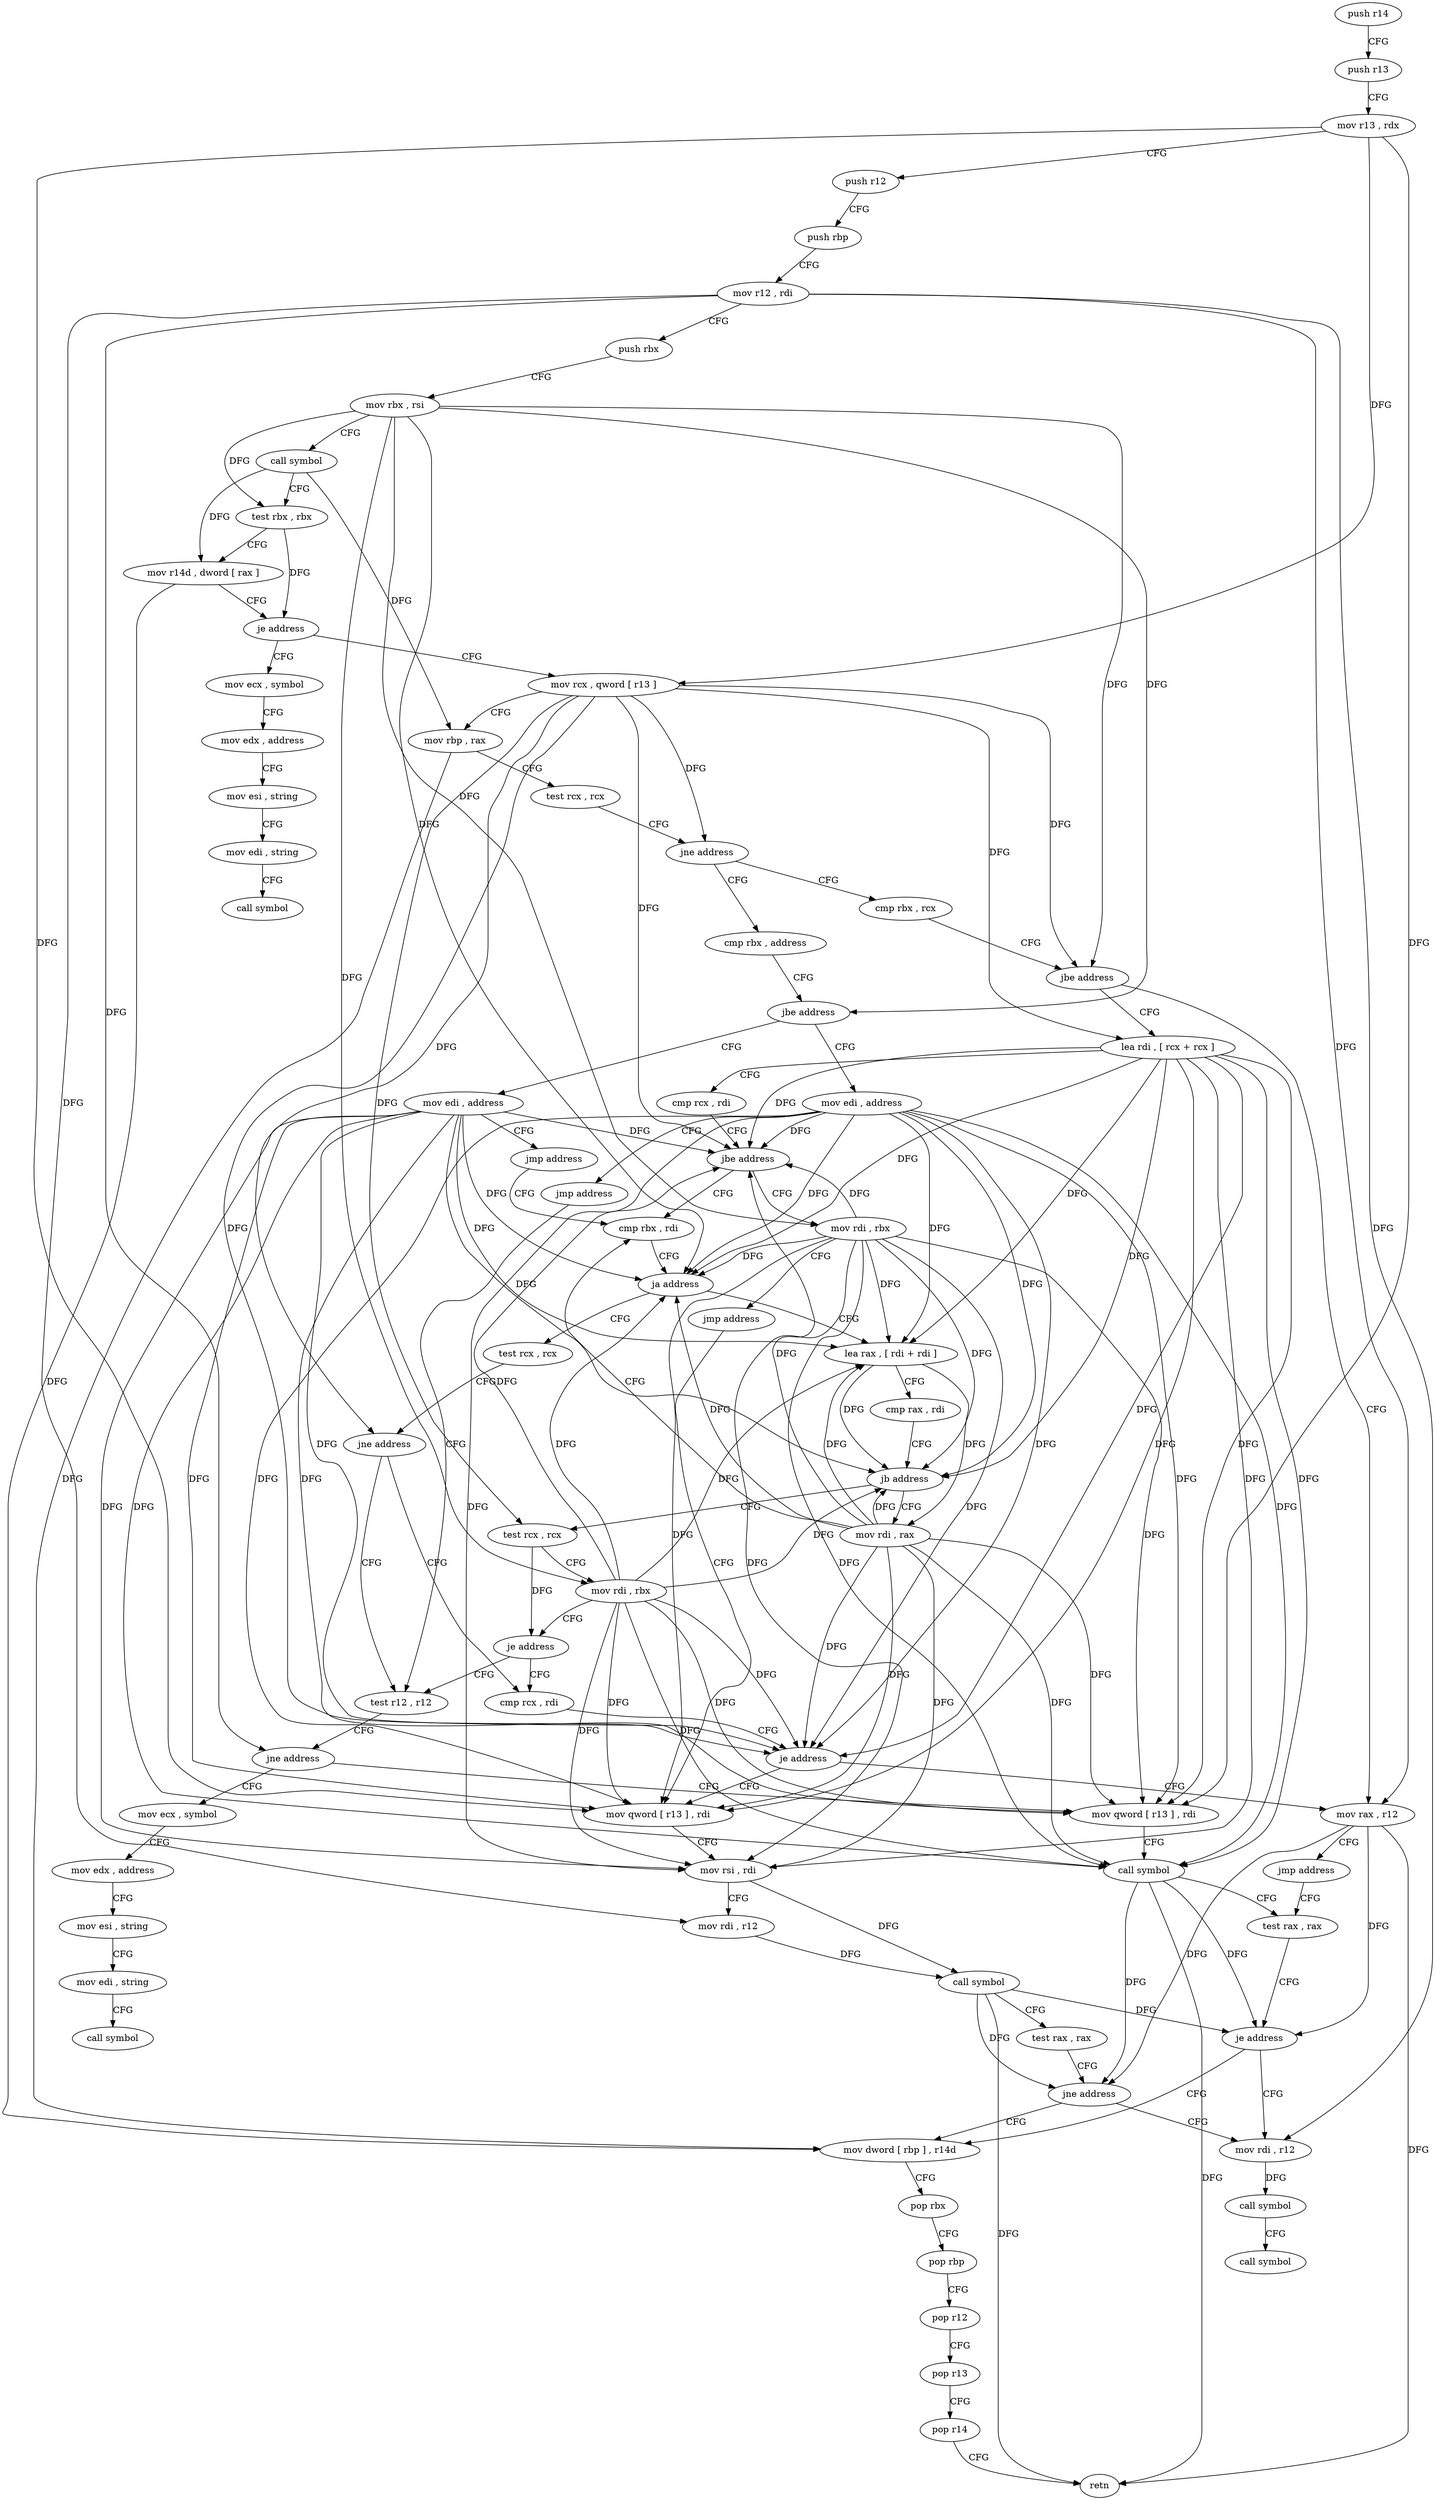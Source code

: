 digraph "func" {
"4285440" [label = "push r14" ]
"4285442" [label = "push r13" ]
"4285444" [label = "mov r13 , rdx" ]
"4285447" [label = "push r12" ]
"4285449" [label = "push rbp" ]
"4285450" [label = "mov r12 , rdi" ]
"4285453" [label = "push rbx" ]
"4285454" [label = "mov rbx , rsi" ]
"4285457" [label = "call symbol" ]
"4285462" [label = "test rbx , rbx" ]
"4285465" [label = "mov r14d , dword [ rax ]" ]
"4285468" [label = "je address" ]
"4285678" [label = "mov ecx , symbol" ]
"4285474" [label = "mov rcx , qword [ r13 ]" ]
"4285683" [label = "mov edx , address" ]
"4285688" [label = "mov esi , string" ]
"4285693" [label = "mov edi , string" ]
"4285698" [label = "call symbol" ]
"4285478" [label = "mov rbp , rax" ]
"4285481" [label = "test rcx , rcx" ]
"4285484" [label = "jne address" ]
"4285568" [label = "cmp rbx , rcx" ]
"4285486" [label = "cmp rbx , address" ]
"4285571" [label = "jbe address" ]
"4285592" [label = "mov rax , r12" ]
"4285573" [label = "lea rdi , [ rcx + rcx ]" ]
"4285490" [label = "jbe address" ]
"4285646" [label = "mov edi , address" ]
"4285496" [label = "mov edi , address" ]
"4285595" [label = "jmp address" ]
"4285540" [label = "test rax , rax" ]
"4285577" [label = "cmp rcx , rdi" ]
"4285580" [label = "jbe address" ]
"4285516" [label = "cmp rbx , rdi" ]
"4285582" [label = "mov rdi , rbx" ]
"4285651" [label = "jmp address" ]
"4285526" [label = "test r12 , r12" ]
"4285501" [label = "jmp address" ]
"4285543" [label = "je address" ]
"4285633" [label = "mov rdi , r12" ]
"4285545" [label = "mov dword [ rbp ] , r14d" ]
"4285519" [label = "ja address" ]
"4285504" [label = "lea rax , [ rdi + rdi ]" ]
"4285521" [label = "test rcx , rcx" ]
"4285585" [label = "jmp address" ]
"4285613" [label = "mov qword [ r13 ] , rdi" ]
"4285529" [label = "jne address" ]
"4285653" [label = "mov ecx , symbol" ]
"4285531" [label = "mov qword [ r13 ] , rdi" ]
"4285636" [label = "call symbol" ]
"4285641" [label = "call symbol" ]
"4285549" [label = "pop rbx" ]
"4285550" [label = "pop rbp" ]
"4285551" [label = "pop r12" ]
"4285553" [label = "pop r13" ]
"4285555" [label = "pop r14" ]
"4285557" [label = "retn" ]
"4285508" [label = "cmp rax , rdi" ]
"4285511" [label = "jb address" ]
"4285600" [label = "test rcx , rcx" ]
"4285513" [label = "mov rdi , rax" ]
"4285524" [label = "jne address" ]
"4285608" [label = "cmp rcx , rdi" ]
"4285617" [label = "mov rsi , rdi" ]
"4285620" [label = "mov rdi , r12" ]
"4285623" [label = "call symbol" ]
"4285628" [label = "test rax , rax" ]
"4285631" [label = "jne address" ]
"4285658" [label = "mov edx , address" ]
"4285663" [label = "mov esi , string" ]
"4285668" [label = "mov edi , string" ]
"4285673" [label = "call symbol" ]
"4285535" [label = "call symbol" ]
"4285603" [label = "mov rdi , rbx" ]
"4285606" [label = "je address" ]
"4285611" [label = "je address" ]
"4285440" -> "4285442" [ label = "CFG" ]
"4285442" -> "4285444" [ label = "CFG" ]
"4285444" -> "4285447" [ label = "CFG" ]
"4285444" -> "4285474" [ label = "DFG" ]
"4285444" -> "4285613" [ label = "DFG" ]
"4285444" -> "4285531" [ label = "DFG" ]
"4285447" -> "4285449" [ label = "CFG" ]
"4285449" -> "4285450" [ label = "CFG" ]
"4285450" -> "4285453" [ label = "CFG" ]
"4285450" -> "4285592" [ label = "DFG" ]
"4285450" -> "4285529" [ label = "DFG" ]
"4285450" -> "4285633" [ label = "DFG" ]
"4285450" -> "4285620" [ label = "DFG" ]
"4285453" -> "4285454" [ label = "CFG" ]
"4285454" -> "4285457" [ label = "CFG" ]
"4285454" -> "4285462" [ label = "DFG" ]
"4285454" -> "4285571" [ label = "DFG" ]
"4285454" -> "4285490" [ label = "DFG" ]
"4285454" -> "4285519" [ label = "DFG" ]
"4285454" -> "4285582" [ label = "DFG" ]
"4285454" -> "4285603" [ label = "DFG" ]
"4285457" -> "4285462" [ label = "CFG" ]
"4285457" -> "4285465" [ label = "DFG" ]
"4285457" -> "4285478" [ label = "DFG" ]
"4285462" -> "4285465" [ label = "CFG" ]
"4285462" -> "4285468" [ label = "DFG" ]
"4285465" -> "4285468" [ label = "CFG" ]
"4285465" -> "4285545" [ label = "DFG" ]
"4285468" -> "4285678" [ label = "CFG" ]
"4285468" -> "4285474" [ label = "CFG" ]
"4285678" -> "4285683" [ label = "CFG" ]
"4285474" -> "4285478" [ label = "CFG" ]
"4285474" -> "4285484" [ label = "DFG" ]
"4285474" -> "4285571" [ label = "DFG" ]
"4285474" -> "4285573" [ label = "DFG" ]
"4285474" -> "4285580" [ label = "DFG" ]
"4285474" -> "4285524" [ label = "DFG" ]
"4285474" -> "4285600" [ label = "DFG" ]
"4285474" -> "4285611" [ label = "DFG" ]
"4285683" -> "4285688" [ label = "CFG" ]
"4285688" -> "4285693" [ label = "CFG" ]
"4285693" -> "4285698" [ label = "CFG" ]
"4285478" -> "4285481" [ label = "CFG" ]
"4285478" -> "4285545" [ label = "DFG" ]
"4285481" -> "4285484" [ label = "CFG" ]
"4285484" -> "4285568" [ label = "CFG" ]
"4285484" -> "4285486" [ label = "CFG" ]
"4285568" -> "4285571" [ label = "CFG" ]
"4285486" -> "4285490" [ label = "CFG" ]
"4285571" -> "4285592" [ label = "CFG" ]
"4285571" -> "4285573" [ label = "CFG" ]
"4285592" -> "4285595" [ label = "CFG" ]
"4285592" -> "4285543" [ label = "DFG" ]
"4285592" -> "4285557" [ label = "DFG" ]
"4285592" -> "4285631" [ label = "DFG" ]
"4285573" -> "4285577" [ label = "CFG" ]
"4285573" -> "4285580" [ label = "DFG" ]
"4285573" -> "4285519" [ label = "DFG" ]
"4285573" -> "4285504" [ label = "DFG" ]
"4285573" -> "4285511" [ label = "DFG" ]
"4285573" -> "4285613" [ label = "DFG" ]
"4285573" -> "4285617" [ label = "DFG" ]
"4285573" -> "4285531" [ label = "DFG" ]
"4285573" -> "4285535" [ label = "DFG" ]
"4285573" -> "4285611" [ label = "DFG" ]
"4285490" -> "4285646" [ label = "CFG" ]
"4285490" -> "4285496" [ label = "CFG" ]
"4285646" -> "4285651" [ label = "CFG" ]
"4285646" -> "4285580" [ label = "DFG" ]
"4285646" -> "4285519" [ label = "DFG" ]
"4285646" -> "4285504" [ label = "DFG" ]
"4285646" -> "4285511" [ label = "DFG" ]
"4285646" -> "4285613" [ label = "DFG" ]
"4285646" -> "4285617" [ label = "DFG" ]
"4285646" -> "4285531" [ label = "DFG" ]
"4285646" -> "4285535" [ label = "DFG" ]
"4285646" -> "4285611" [ label = "DFG" ]
"4285496" -> "4285501" [ label = "CFG" ]
"4285496" -> "4285580" [ label = "DFG" ]
"4285496" -> "4285519" [ label = "DFG" ]
"4285496" -> "4285504" [ label = "DFG" ]
"4285496" -> "4285511" [ label = "DFG" ]
"4285496" -> "4285613" [ label = "DFG" ]
"4285496" -> "4285617" [ label = "DFG" ]
"4285496" -> "4285531" [ label = "DFG" ]
"4285496" -> "4285535" [ label = "DFG" ]
"4285496" -> "4285611" [ label = "DFG" ]
"4285595" -> "4285540" [ label = "CFG" ]
"4285540" -> "4285543" [ label = "CFG" ]
"4285577" -> "4285580" [ label = "CFG" ]
"4285580" -> "4285516" [ label = "CFG" ]
"4285580" -> "4285582" [ label = "CFG" ]
"4285516" -> "4285519" [ label = "CFG" ]
"4285582" -> "4285585" [ label = "CFG" ]
"4285582" -> "4285580" [ label = "DFG" ]
"4285582" -> "4285519" [ label = "DFG" ]
"4285582" -> "4285504" [ label = "DFG" ]
"4285582" -> "4285511" [ label = "DFG" ]
"4285582" -> "4285613" [ label = "DFG" ]
"4285582" -> "4285617" [ label = "DFG" ]
"4285582" -> "4285531" [ label = "DFG" ]
"4285582" -> "4285535" [ label = "DFG" ]
"4285582" -> "4285611" [ label = "DFG" ]
"4285651" -> "4285526" [ label = "CFG" ]
"4285526" -> "4285529" [ label = "CFG" ]
"4285501" -> "4285516" [ label = "CFG" ]
"4285543" -> "4285633" [ label = "CFG" ]
"4285543" -> "4285545" [ label = "CFG" ]
"4285633" -> "4285636" [ label = "DFG" ]
"4285545" -> "4285549" [ label = "CFG" ]
"4285519" -> "4285504" [ label = "CFG" ]
"4285519" -> "4285521" [ label = "CFG" ]
"4285504" -> "4285508" [ label = "CFG" ]
"4285504" -> "4285511" [ label = "DFG" ]
"4285504" -> "4285513" [ label = "DFG" ]
"4285521" -> "4285524" [ label = "CFG" ]
"4285585" -> "4285613" [ label = "CFG" ]
"4285613" -> "4285617" [ label = "CFG" ]
"4285529" -> "4285653" [ label = "CFG" ]
"4285529" -> "4285531" [ label = "CFG" ]
"4285653" -> "4285658" [ label = "CFG" ]
"4285531" -> "4285535" [ label = "CFG" ]
"4285636" -> "4285641" [ label = "CFG" ]
"4285549" -> "4285550" [ label = "CFG" ]
"4285550" -> "4285551" [ label = "CFG" ]
"4285551" -> "4285553" [ label = "CFG" ]
"4285553" -> "4285555" [ label = "CFG" ]
"4285555" -> "4285557" [ label = "CFG" ]
"4285508" -> "4285511" [ label = "CFG" ]
"4285511" -> "4285600" [ label = "CFG" ]
"4285511" -> "4285513" [ label = "CFG" ]
"4285600" -> "4285603" [ label = "CFG" ]
"4285600" -> "4285606" [ label = "DFG" ]
"4285513" -> "4285516" [ label = "CFG" ]
"4285513" -> "4285580" [ label = "DFG" ]
"4285513" -> "4285519" [ label = "DFG" ]
"4285513" -> "4285504" [ label = "DFG" ]
"4285513" -> "4285511" [ label = "DFG" ]
"4285513" -> "4285613" [ label = "DFG" ]
"4285513" -> "4285617" [ label = "DFG" ]
"4285513" -> "4285531" [ label = "DFG" ]
"4285513" -> "4285535" [ label = "DFG" ]
"4285513" -> "4285611" [ label = "DFG" ]
"4285524" -> "4285608" [ label = "CFG" ]
"4285524" -> "4285526" [ label = "CFG" ]
"4285608" -> "4285611" [ label = "CFG" ]
"4285617" -> "4285620" [ label = "CFG" ]
"4285617" -> "4285623" [ label = "DFG" ]
"4285620" -> "4285623" [ label = "DFG" ]
"4285623" -> "4285628" [ label = "CFG" ]
"4285623" -> "4285543" [ label = "DFG" ]
"4285623" -> "4285557" [ label = "DFG" ]
"4285623" -> "4285631" [ label = "DFG" ]
"4285628" -> "4285631" [ label = "CFG" ]
"4285631" -> "4285545" [ label = "CFG" ]
"4285631" -> "4285633" [ label = "CFG" ]
"4285658" -> "4285663" [ label = "CFG" ]
"4285663" -> "4285668" [ label = "CFG" ]
"4285668" -> "4285673" [ label = "CFG" ]
"4285535" -> "4285540" [ label = "CFG" ]
"4285535" -> "4285543" [ label = "DFG" ]
"4285535" -> "4285631" [ label = "DFG" ]
"4285535" -> "4285557" [ label = "DFG" ]
"4285603" -> "4285606" [ label = "CFG" ]
"4285603" -> "4285580" [ label = "DFG" ]
"4285603" -> "4285519" [ label = "DFG" ]
"4285603" -> "4285504" [ label = "DFG" ]
"4285603" -> "4285511" [ label = "DFG" ]
"4285603" -> "4285613" [ label = "DFG" ]
"4285603" -> "4285617" [ label = "DFG" ]
"4285603" -> "4285531" [ label = "DFG" ]
"4285603" -> "4285535" [ label = "DFG" ]
"4285603" -> "4285611" [ label = "DFG" ]
"4285606" -> "4285526" [ label = "CFG" ]
"4285606" -> "4285608" [ label = "CFG" ]
"4285611" -> "4285592" [ label = "CFG" ]
"4285611" -> "4285613" [ label = "CFG" ]
}
